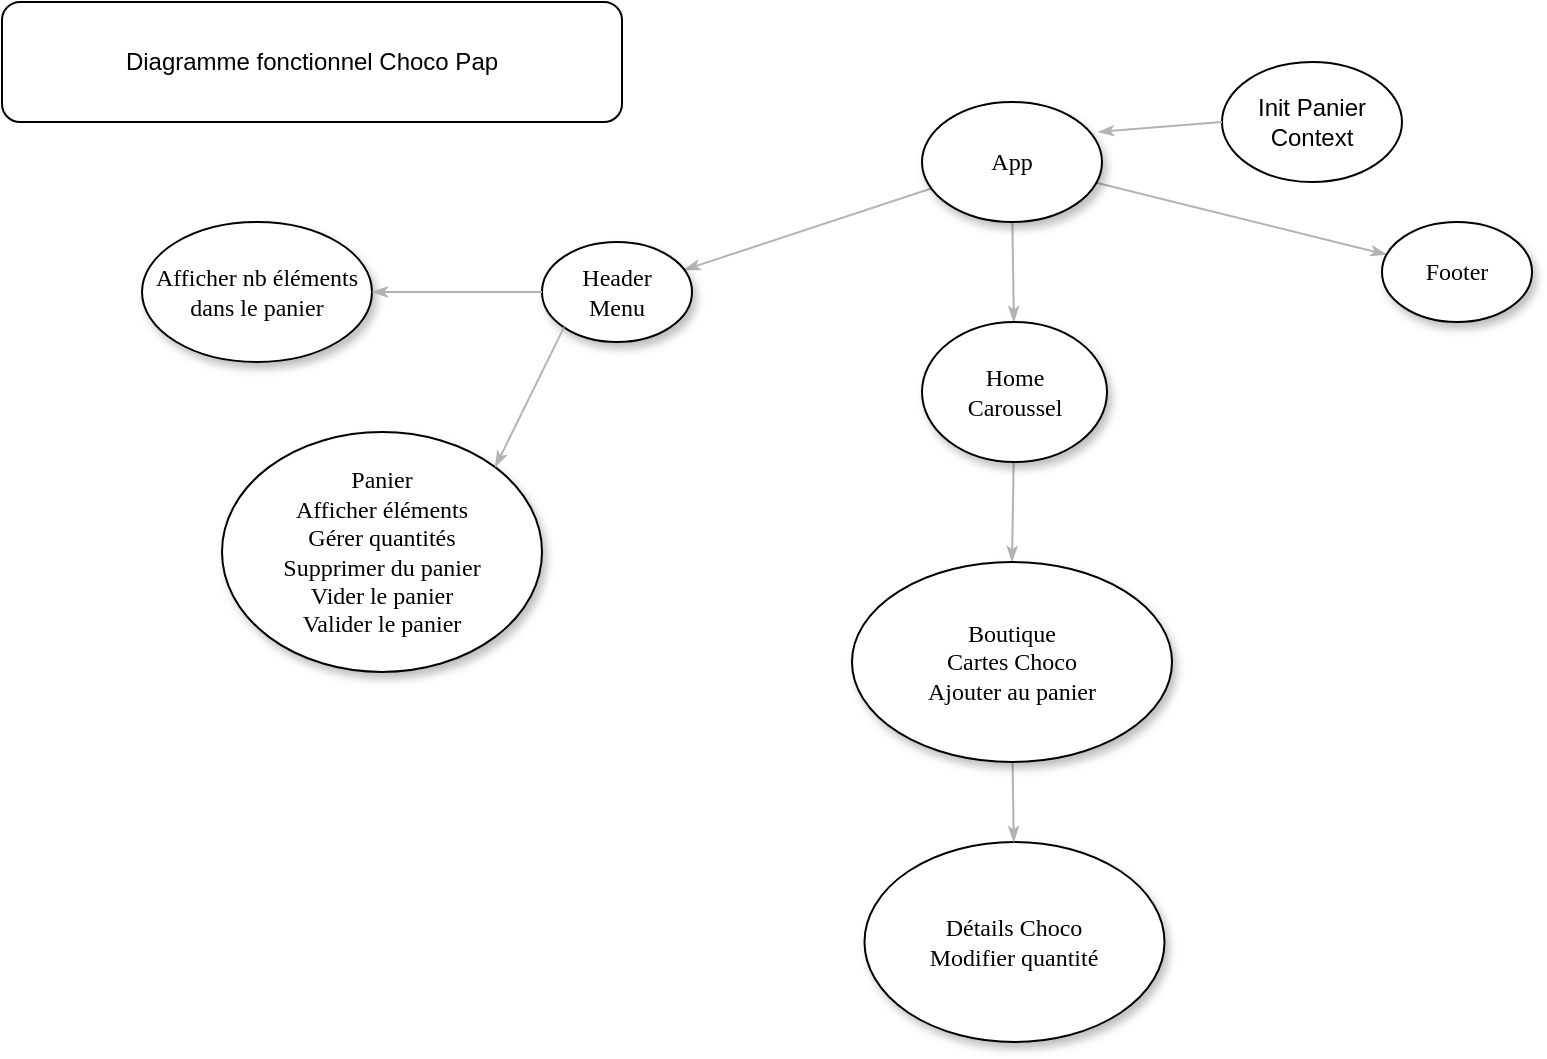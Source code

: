 <mxfile version="24.4.13" type="device">
  <diagram name="Page-1" id="42789a77-a242-8287-6e28-9cd8cfd52e62">
    <mxGraphModel dx="1426" dy="785" grid="1" gridSize="10" guides="1" tooltips="1" connect="1" arrows="1" fold="1" page="1" pageScale="1" pageWidth="1100" pageHeight="850" background="none" math="0" shadow="0">
      <root>
        <mxCell id="0" />
        <mxCell id="1" parent="0" />
        <mxCell id="1ea317790d2ca983-12" style="edgeStyle=none;rounded=1;html=1;labelBackgroundColor=none;startArrow=none;startFill=0;startSize=5;endArrow=classicThin;endFill=1;endSize=5;jettySize=auto;orthogonalLoop=1;strokeColor=#B3B3B3;strokeWidth=1;fontFamily=Verdana;fontSize=12" parent="1" source="1ea317790d2ca983-1" target="1ea317790d2ca983-2" edge="1">
          <mxGeometry relative="1" as="geometry" />
        </mxCell>
        <mxCell id="1ea317790d2ca983-13" value="" style="edgeStyle=none;rounded=1;html=1;labelBackgroundColor=none;startArrow=none;startFill=0;startSize=5;endArrow=classicThin;endFill=1;endSize=5;jettySize=auto;orthogonalLoop=1;strokeColor=#B3B3B3;strokeWidth=1;fontFamily=Verdana;fontSize=12" parent="1" source="1ea317790d2ca983-1" target="1ea317790d2ca983-9" edge="1">
          <mxGeometry relative="1" as="geometry" />
        </mxCell>
        <mxCell id="1ea317790d2ca983-14" value="" style="edgeStyle=none;rounded=1;html=1;labelBackgroundColor=none;startArrow=none;startFill=0;startSize=5;endArrow=classicThin;endFill=1;endSize=5;jettySize=auto;orthogonalLoop=1;strokeColor=#B3B3B3;strokeWidth=1;fontFamily=Verdana;fontSize=12" parent="1" source="1ea317790d2ca983-1" target="1ea317790d2ca983-3" edge="1">
          <mxGeometry relative="1" as="geometry" />
        </mxCell>
        <mxCell id="1ea317790d2ca983-1" value="App" style="ellipse;whiteSpace=wrap;html=1;rounded=0;shadow=1;comic=0;labelBackgroundColor=none;strokeWidth=1;fontFamily=Verdana;fontSize=12;align=center;" parent="1" vertex="1">
          <mxGeometry x="560" y="80" width="90" height="60" as="geometry" />
        </mxCell>
        <mxCell id="1ea317790d2ca983-21" value="" style="edgeStyle=none;rounded=1;html=1;labelBackgroundColor=none;startArrow=none;startFill=0;startSize=5;endArrow=classicThin;endFill=1;endSize=5;jettySize=auto;orthogonalLoop=1;strokeColor=#B3B3B3;strokeWidth=1;fontFamily=Verdana;fontSize=12;entryX=0.5;entryY=0;entryDx=0;entryDy=0;" parent="1" source="1ea317790d2ca983-2" target="1ea317790d2ca983-11" edge="1">
          <mxGeometry relative="1" as="geometry">
            <mxPoint x="538.256" y="285.366" as="targetPoint" />
          </mxGeometry>
        </mxCell>
        <mxCell id="1ea317790d2ca983-2" value="&lt;span&gt;Home&lt;/span&gt;&lt;div&gt;&lt;span&gt;Caroussel&lt;/span&gt;&lt;/div&gt;" style="ellipse;whiteSpace=wrap;html=1;rounded=0;shadow=1;comic=0;labelBackgroundColor=none;strokeWidth=1;fontFamily=Verdana;fontSize=12;align=center;" parent="1" vertex="1">
          <mxGeometry x="560" y="190" width="92.5" height="70" as="geometry" />
        </mxCell>
        <mxCell id="1ea317790d2ca983-3" value="&lt;span&gt;Footer&lt;/span&gt;" style="ellipse;whiteSpace=wrap;html=1;rounded=0;shadow=1;comic=0;labelBackgroundColor=none;strokeWidth=1;fontFamily=Verdana;fontSize=12;align=center;" parent="1" vertex="1">
          <mxGeometry x="790" y="140" width="75" height="50" as="geometry" />
        </mxCell>
        <mxCell id="1ea317790d2ca983-8" value="Détails Choco&lt;div&gt;Modifier quantité&lt;/div&gt;" style="ellipse;whiteSpace=wrap;html=1;rounded=0;shadow=1;comic=0;labelBackgroundColor=none;strokeWidth=1;fontFamily=Verdana;fontSize=12;align=center;" parent="1" vertex="1">
          <mxGeometry x="531.25" y="450" width="150" height="100" as="geometry" />
        </mxCell>
        <mxCell id="1ea317790d2ca983-9" value="Header&lt;div&gt;Menu&lt;/div&gt;" style="ellipse;whiteSpace=wrap;html=1;rounded=0;shadow=1;comic=0;labelBackgroundColor=none;strokeWidth=1;fontFamily=Verdana;fontSize=12;align=center;" parent="1" vertex="1">
          <mxGeometry x="370" y="150" width="75" height="50" as="geometry" />
        </mxCell>
        <mxCell id="1ea317790d2ca983-18" value="" style="edgeStyle=none;rounded=1;html=1;labelBackgroundColor=none;startArrow=none;startFill=0;startSize=5;endArrow=classicThin;endFill=1;endSize=5;jettySize=auto;orthogonalLoop=1;strokeColor=#B3B3B3;strokeWidth=1;fontFamily=Verdana;fontSize=12" parent="1" source="1ea317790d2ca983-11" target="1ea317790d2ca983-8" edge="1">
          <mxGeometry relative="1" as="geometry" />
        </mxCell>
        <mxCell id="1ea317790d2ca983-11" value="&lt;div&gt;&lt;span&gt;Boutique&lt;/span&gt;&lt;/div&gt;&lt;span&gt;Cartes Choco&lt;/span&gt;&lt;div&gt;&lt;span&gt;Ajouter au panier&lt;/span&gt;&lt;/div&gt;" style="ellipse;whiteSpace=wrap;html=1;rounded=0;shadow=1;comic=0;labelBackgroundColor=none;strokeWidth=1;fontFamily=Verdana;fontSize=12;align=center;" parent="1" vertex="1">
          <mxGeometry x="525" y="310" width="160" height="100" as="geometry" />
        </mxCell>
        <mxCell id="njrj7kTv2zcDT0Iw4y7p-1" value="Init Panier&lt;div&gt;Context&lt;/div&gt;" style="ellipse;whiteSpace=wrap;html=1;" vertex="1" parent="1">
          <mxGeometry x="710" y="60" width="90" height="60" as="geometry" />
        </mxCell>
        <mxCell id="njrj7kTv2zcDT0Iw4y7p-4" value="" style="edgeStyle=none;rounded=1;html=1;labelBackgroundColor=none;startArrow=none;startFill=0;startSize=5;endArrow=classicThin;endFill=1;endSize=5;jettySize=auto;orthogonalLoop=1;strokeColor=#B3B3B3;strokeWidth=1;fontFamily=Verdana;fontSize=12;entryX=0.978;entryY=0.25;entryDx=0;entryDy=0;entryPerimeter=0;exitX=0;exitY=0.5;exitDx=0;exitDy=0;" edge="1" parent="1" source="njrj7kTv2zcDT0Iw4y7p-1" target="1ea317790d2ca983-1">
          <mxGeometry relative="1" as="geometry">
            <mxPoint x="680" y="130" as="sourcePoint" />
            <mxPoint x="853" y="205" as="targetPoint" />
          </mxGeometry>
        </mxCell>
        <mxCell id="njrj7kTv2zcDT0Iw4y7p-7" value="&lt;span&gt;Panier&lt;/span&gt;&lt;div&gt;Afficher éléments&lt;div style=&quot;font-family: Helvetica;&quot;&gt;&lt;span style=&quot;font-family: Verdana;&quot;&gt;Gérer quantités&lt;/span&gt;&lt;div style=&quot;font-family: Verdana;&quot;&gt;Supprimer du panier&lt;/div&gt;&lt;div style=&quot;font-family: Verdana;&quot;&gt;Vider le panier&lt;/div&gt;&lt;div style=&quot;font-family: Verdana;&quot;&gt;Valider le panier&lt;/div&gt;&lt;/div&gt;&lt;/div&gt;" style="ellipse;whiteSpace=wrap;html=1;rounded=0;shadow=1;comic=0;labelBackgroundColor=none;strokeWidth=1;fontFamily=Verdana;fontSize=12;align=center;" vertex="1" parent="1">
          <mxGeometry x="210" y="245" width="160" height="120" as="geometry" />
        </mxCell>
        <mxCell id="njrj7kTv2zcDT0Iw4y7p-9" value="" style="edgeStyle=none;rounded=1;html=1;labelBackgroundColor=none;startArrow=none;startFill=0;startSize=5;endArrow=classicThin;endFill=1;endSize=5;jettySize=auto;orthogonalLoop=1;strokeColor=#B3B3B3;strokeWidth=1;fontFamily=Verdana;fontSize=12;exitX=0;exitY=1;exitDx=0;exitDy=0;entryX=1;entryY=0;entryDx=0;entryDy=0;" edge="1" parent="1" source="1ea317790d2ca983-9" target="njrj7kTv2zcDT0Iw4y7p-7">
          <mxGeometry relative="1" as="geometry">
            <mxPoint x="370" y="200" as="sourcePoint" />
            <mxPoint x="260" y="231" as="targetPoint" />
          </mxGeometry>
        </mxCell>
        <mxCell id="njrj7kTv2zcDT0Iw4y7p-14" value="&lt;span&gt;Afficher nb éléments dans le panier&lt;/span&gt;" style="ellipse;whiteSpace=wrap;html=1;rounded=0;shadow=1;comic=0;labelBackgroundColor=none;strokeWidth=1;fontFamily=Verdana;fontSize=12;align=center;" vertex="1" parent="1">
          <mxGeometry x="170" y="140" width="115" height="70" as="geometry" />
        </mxCell>
        <mxCell id="njrj7kTv2zcDT0Iw4y7p-15" value="" style="edgeStyle=none;rounded=1;html=1;labelBackgroundColor=none;startArrow=none;startFill=0;startSize=5;endArrow=classicThin;endFill=1;endSize=5;jettySize=auto;orthogonalLoop=1;strokeColor=#B3B3B3;strokeWidth=1;fontFamily=Verdana;fontSize=12;exitX=0;exitY=0.5;exitDx=0;exitDy=0;" edge="1" parent="1" source="1ea317790d2ca983-9" target="njrj7kTv2zcDT0Iw4y7p-14">
          <mxGeometry relative="1" as="geometry">
            <mxPoint x="391" y="203" as="sourcePoint" />
            <mxPoint x="357" y="273" as="targetPoint" />
          </mxGeometry>
        </mxCell>
        <mxCell id="njrj7kTv2zcDT0Iw4y7p-17" value="Diagramme fonctionnel Choco Pap" style="rounded=1;whiteSpace=wrap;html=1;" vertex="1" parent="1">
          <mxGeometry x="100" y="30" width="310" height="60" as="geometry" />
        </mxCell>
      </root>
    </mxGraphModel>
  </diagram>
</mxfile>

